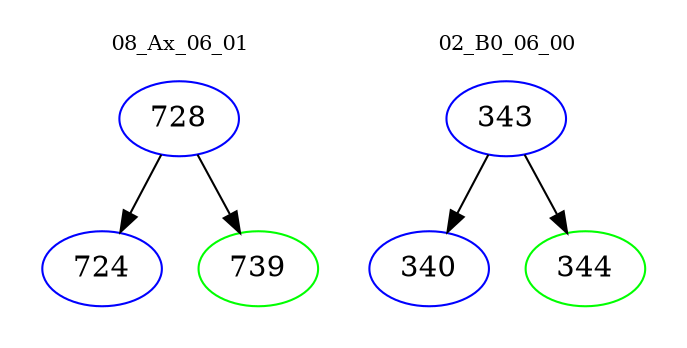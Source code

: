 digraph{
subgraph cluster_0 {
color = white
label = "08_Ax_06_01";
fontsize=10;
T0_728 [label="728", color="blue"]
T0_728 -> T0_724 [color="black"]
T0_724 [label="724", color="blue"]
T0_728 -> T0_739 [color="black"]
T0_739 [label="739", color="green"]
}
subgraph cluster_1 {
color = white
label = "02_B0_06_00";
fontsize=10;
T1_343 [label="343", color="blue"]
T1_343 -> T1_340 [color="black"]
T1_340 [label="340", color="blue"]
T1_343 -> T1_344 [color="black"]
T1_344 [label="344", color="green"]
}
}
